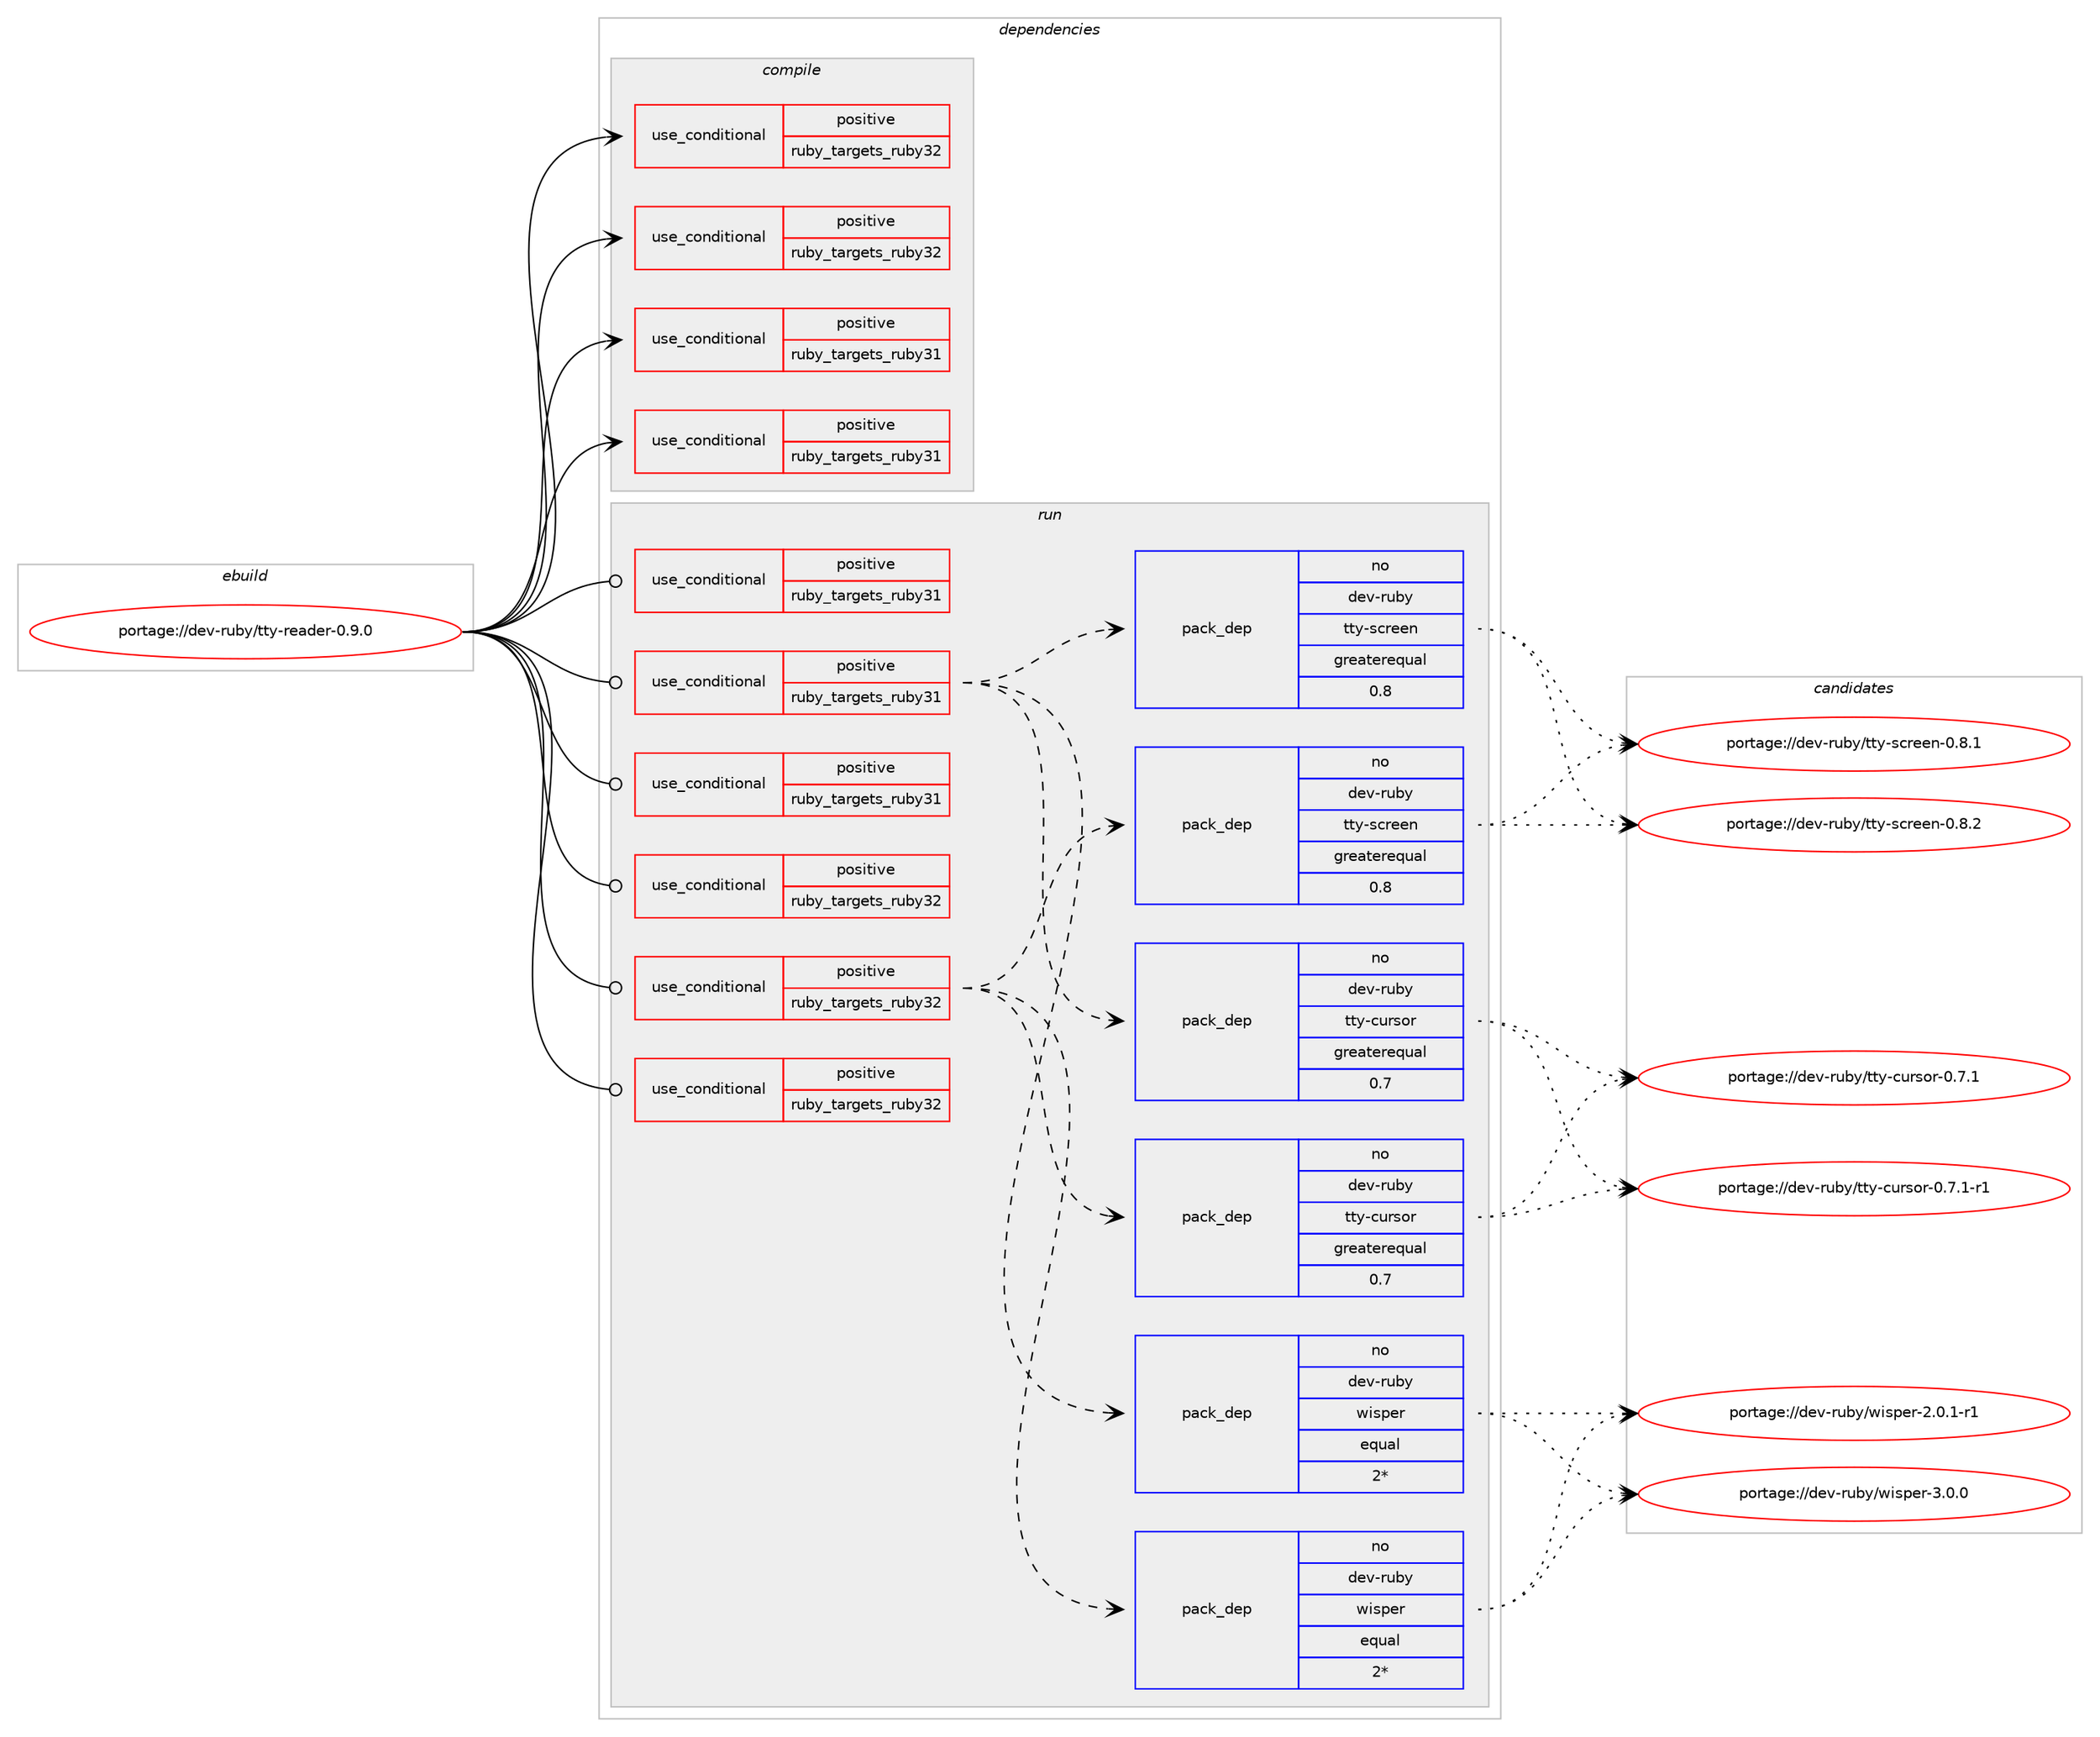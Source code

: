 digraph prolog {

# *************
# Graph options
# *************

newrank=true;
concentrate=true;
compound=true;
graph [rankdir=LR,fontname=Helvetica,fontsize=10,ranksep=1.5];#, ranksep=2.5, nodesep=0.2];
edge  [arrowhead=vee];
node  [fontname=Helvetica,fontsize=10];

# **********
# The ebuild
# **********

subgraph cluster_leftcol {
color=gray;
rank=same;
label=<<i>ebuild</i>>;
id [label="portage://dev-ruby/tty-reader-0.9.0", color=red, width=4, href="../dev-ruby/tty-reader-0.9.0.svg"];
}

# ****************
# The dependencies
# ****************

subgraph cluster_midcol {
color=gray;
label=<<i>dependencies</i>>;
subgraph cluster_compile {
fillcolor="#eeeeee";
style=filled;
label=<<i>compile</i>>;
subgraph cond56720 {
dependency105877 [label=<<TABLE BORDER="0" CELLBORDER="1" CELLSPACING="0" CELLPADDING="4"><TR><TD ROWSPAN="3" CELLPADDING="10">use_conditional</TD></TR><TR><TD>positive</TD></TR><TR><TD>ruby_targets_ruby31</TD></TR></TABLE>>, shape=none, color=red];
# *** BEGIN UNKNOWN DEPENDENCY TYPE (TODO) ***
# dependency105877 -> package_dependency(portage://dev-ruby/tty-reader-0.9.0,install,no,dev-lang,ruby,none,[,,],[slot(3.1)],[])
# *** END UNKNOWN DEPENDENCY TYPE (TODO) ***

}
id:e -> dependency105877:w [weight=20,style="solid",arrowhead="vee"];
subgraph cond56721 {
dependency105878 [label=<<TABLE BORDER="0" CELLBORDER="1" CELLSPACING="0" CELLPADDING="4"><TR><TD ROWSPAN="3" CELLPADDING="10">use_conditional</TD></TR><TR><TD>positive</TD></TR><TR><TD>ruby_targets_ruby31</TD></TR></TABLE>>, shape=none, color=red];
# *** BEGIN UNKNOWN DEPENDENCY TYPE (TODO) ***
# dependency105878 -> package_dependency(portage://dev-ruby/tty-reader-0.9.0,install,no,virtual,rubygems,none,[,,],[],[use(enable(ruby_targets_ruby31),negative)])
# *** END UNKNOWN DEPENDENCY TYPE (TODO) ***

}
id:e -> dependency105878:w [weight=20,style="solid",arrowhead="vee"];
subgraph cond56722 {
dependency105879 [label=<<TABLE BORDER="0" CELLBORDER="1" CELLSPACING="0" CELLPADDING="4"><TR><TD ROWSPAN="3" CELLPADDING="10">use_conditional</TD></TR><TR><TD>positive</TD></TR><TR><TD>ruby_targets_ruby32</TD></TR></TABLE>>, shape=none, color=red];
# *** BEGIN UNKNOWN DEPENDENCY TYPE (TODO) ***
# dependency105879 -> package_dependency(portage://dev-ruby/tty-reader-0.9.0,install,no,dev-lang,ruby,none,[,,],[slot(3.2)],[])
# *** END UNKNOWN DEPENDENCY TYPE (TODO) ***

}
id:e -> dependency105879:w [weight=20,style="solid",arrowhead="vee"];
subgraph cond56723 {
dependency105880 [label=<<TABLE BORDER="0" CELLBORDER="1" CELLSPACING="0" CELLPADDING="4"><TR><TD ROWSPAN="3" CELLPADDING="10">use_conditional</TD></TR><TR><TD>positive</TD></TR><TR><TD>ruby_targets_ruby32</TD></TR></TABLE>>, shape=none, color=red];
# *** BEGIN UNKNOWN DEPENDENCY TYPE (TODO) ***
# dependency105880 -> package_dependency(portage://dev-ruby/tty-reader-0.9.0,install,no,virtual,rubygems,none,[,,],[],[use(enable(ruby_targets_ruby32),negative)])
# *** END UNKNOWN DEPENDENCY TYPE (TODO) ***

}
id:e -> dependency105880:w [weight=20,style="solid",arrowhead="vee"];
}
subgraph cluster_compileandrun {
fillcolor="#eeeeee";
style=filled;
label=<<i>compile and run</i>>;
}
subgraph cluster_run {
fillcolor="#eeeeee";
style=filled;
label=<<i>run</i>>;
subgraph cond56724 {
dependency105881 [label=<<TABLE BORDER="0" CELLBORDER="1" CELLSPACING="0" CELLPADDING="4"><TR><TD ROWSPAN="3" CELLPADDING="10">use_conditional</TD></TR><TR><TD>positive</TD></TR><TR><TD>ruby_targets_ruby31</TD></TR></TABLE>>, shape=none, color=red];
# *** BEGIN UNKNOWN DEPENDENCY TYPE (TODO) ***
# dependency105881 -> package_dependency(portage://dev-ruby/tty-reader-0.9.0,run,no,dev-lang,ruby,none,[,,],[slot(3.1)],[])
# *** END UNKNOWN DEPENDENCY TYPE (TODO) ***

}
id:e -> dependency105881:w [weight=20,style="solid",arrowhead="odot"];
subgraph cond56725 {
dependency105882 [label=<<TABLE BORDER="0" CELLBORDER="1" CELLSPACING="0" CELLPADDING="4"><TR><TD ROWSPAN="3" CELLPADDING="10">use_conditional</TD></TR><TR><TD>positive</TD></TR><TR><TD>ruby_targets_ruby31</TD></TR></TABLE>>, shape=none, color=red];
subgraph pack47785 {
dependency105883 [label=<<TABLE BORDER="0" CELLBORDER="1" CELLSPACING="0" CELLPADDING="4" WIDTH="220"><TR><TD ROWSPAN="6" CELLPADDING="30">pack_dep</TD></TR><TR><TD WIDTH="110">no</TD></TR><TR><TD>dev-ruby</TD></TR><TR><TD>tty-cursor</TD></TR><TR><TD>greaterequal</TD></TR><TR><TD>0.7</TD></TR></TABLE>>, shape=none, color=blue];
}
dependency105882:e -> dependency105883:w [weight=20,style="dashed",arrowhead="vee"];
subgraph pack47786 {
dependency105884 [label=<<TABLE BORDER="0" CELLBORDER="1" CELLSPACING="0" CELLPADDING="4" WIDTH="220"><TR><TD ROWSPAN="6" CELLPADDING="30">pack_dep</TD></TR><TR><TD WIDTH="110">no</TD></TR><TR><TD>dev-ruby</TD></TR><TR><TD>tty-screen</TD></TR><TR><TD>greaterequal</TD></TR><TR><TD>0.8</TD></TR></TABLE>>, shape=none, color=blue];
}
dependency105882:e -> dependency105884:w [weight=20,style="dashed",arrowhead="vee"];
subgraph pack47787 {
dependency105885 [label=<<TABLE BORDER="0" CELLBORDER="1" CELLSPACING="0" CELLPADDING="4" WIDTH="220"><TR><TD ROWSPAN="6" CELLPADDING="30">pack_dep</TD></TR><TR><TD WIDTH="110">no</TD></TR><TR><TD>dev-ruby</TD></TR><TR><TD>wisper</TD></TR><TR><TD>equal</TD></TR><TR><TD>2*</TD></TR></TABLE>>, shape=none, color=blue];
}
dependency105882:e -> dependency105885:w [weight=20,style="dashed",arrowhead="vee"];
}
id:e -> dependency105882:w [weight=20,style="solid",arrowhead="odot"];
subgraph cond56726 {
dependency105886 [label=<<TABLE BORDER="0" CELLBORDER="1" CELLSPACING="0" CELLPADDING="4"><TR><TD ROWSPAN="3" CELLPADDING="10">use_conditional</TD></TR><TR><TD>positive</TD></TR><TR><TD>ruby_targets_ruby31</TD></TR></TABLE>>, shape=none, color=red];
# *** BEGIN UNKNOWN DEPENDENCY TYPE (TODO) ***
# dependency105886 -> package_dependency(portage://dev-ruby/tty-reader-0.9.0,run,no,virtual,rubygems,none,[,,],[],[use(enable(ruby_targets_ruby31),negative)])
# *** END UNKNOWN DEPENDENCY TYPE (TODO) ***

}
id:e -> dependency105886:w [weight=20,style="solid",arrowhead="odot"];
subgraph cond56727 {
dependency105887 [label=<<TABLE BORDER="0" CELLBORDER="1" CELLSPACING="0" CELLPADDING="4"><TR><TD ROWSPAN="3" CELLPADDING="10">use_conditional</TD></TR><TR><TD>positive</TD></TR><TR><TD>ruby_targets_ruby32</TD></TR></TABLE>>, shape=none, color=red];
# *** BEGIN UNKNOWN DEPENDENCY TYPE (TODO) ***
# dependency105887 -> package_dependency(portage://dev-ruby/tty-reader-0.9.0,run,no,dev-lang,ruby,none,[,,],[slot(3.2)],[])
# *** END UNKNOWN DEPENDENCY TYPE (TODO) ***

}
id:e -> dependency105887:w [weight=20,style="solid",arrowhead="odot"];
subgraph cond56728 {
dependency105888 [label=<<TABLE BORDER="0" CELLBORDER="1" CELLSPACING="0" CELLPADDING="4"><TR><TD ROWSPAN="3" CELLPADDING="10">use_conditional</TD></TR><TR><TD>positive</TD></TR><TR><TD>ruby_targets_ruby32</TD></TR></TABLE>>, shape=none, color=red];
subgraph pack47788 {
dependency105889 [label=<<TABLE BORDER="0" CELLBORDER="1" CELLSPACING="0" CELLPADDING="4" WIDTH="220"><TR><TD ROWSPAN="6" CELLPADDING="30">pack_dep</TD></TR><TR><TD WIDTH="110">no</TD></TR><TR><TD>dev-ruby</TD></TR><TR><TD>tty-cursor</TD></TR><TR><TD>greaterequal</TD></TR><TR><TD>0.7</TD></TR></TABLE>>, shape=none, color=blue];
}
dependency105888:e -> dependency105889:w [weight=20,style="dashed",arrowhead="vee"];
subgraph pack47789 {
dependency105890 [label=<<TABLE BORDER="0" CELLBORDER="1" CELLSPACING="0" CELLPADDING="4" WIDTH="220"><TR><TD ROWSPAN="6" CELLPADDING="30">pack_dep</TD></TR><TR><TD WIDTH="110">no</TD></TR><TR><TD>dev-ruby</TD></TR><TR><TD>tty-screen</TD></TR><TR><TD>greaterequal</TD></TR><TR><TD>0.8</TD></TR></TABLE>>, shape=none, color=blue];
}
dependency105888:e -> dependency105890:w [weight=20,style="dashed",arrowhead="vee"];
subgraph pack47790 {
dependency105891 [label=<<TABLE BORDER="0" CELLBORDER="1" CELLSPACING="0" CELLPADDING="4" WIDTH="220"><TR><TD ROWSPAN="6" CELLPADDING="30">pack_dep</TD></TR><TR><TD WIDTH="110">no</TD></TR><TR><TD>dev-ruby</TD></TR><TR><TD>wisper</TD></TR><TR><TD>equal</TD></TR><TR><TD>2*</TD></TR></TABLE>>, shape=none, color=blue];
}
dependency105888:e -> dependency105891:w [weight=20,style="dashed",arrowhead="vee"];
}
id:e -> dependency105888:w [weight=20,style="solid",arrowhead="odot"];
subgraph cond56729 {
dependency105892 [label=<<TABLE BORDER="0" CELLBORDER="1" CELLSPACING="0" CELLPADDING="4"><TR><TD ROWSPAN="3" CELLPADDING="10">use_conditional</TD></TR><TR><TD>positive</TD></TR><TR><TD>ruby_targets_ruby32</TD></TR></TABLE>>, shape=none, color=red];
# *** BEGIN UNKNOWN DEPENDENCY TYPE (TODO) ***
# dependency105892 -> package_dependency(portage://dev-ruby/tty-reader-0.9.0,run,no,virtual,rubygems,none,[,,],[],[use(enable(ruby_targets_ruby32),negative)])
# *** END UNKNOWN DEPENDENCY TYPE (TODO) ***

}
id:e -> dependency105892:w [weight=20,style="solid",arrowhead="odot"];
}
}

# **************
# The candidates
# **************

subgraph cluster_choices {
rank=same;
color=gray;
label=<<i>candidates</i>>;

subgraph choice47785 {
color=black;
nodesep=1;
choice1001011184511411798121471161161214599117114115111114454846554649 [label="portage://dev-ruby/tty-cursor-0.7.1", color=red, width=4,href="../dev-ruby/tty-cursor-0.7.1.svg"];
choice10010111845114117981214711611612145991171141151111144548465546494511449 [label="portage://dev-ruby/tty-cursor-0.7.1-r1", color=red, width=4,href="../dev-ruby/tty-cursor-0.7.1-r1.svg"];
dependency105883:e -> choice1001011184511411798121471161161214599117114115111114454846554649:w [style=dotted,weight="100"];
dependency105883:e -> choice10010111845114117981214711611612145991171141151111144548465546494511449:w [style=dotted,weight="100"];
}
subgraph choice47786 {
color=black;
nodesep=1;
choice1001011184511411798121471161161214511599114101101110454846564649 [label="portage://dev-ruby/tty-screen-0.8.1", color=red, width=4,href="../dev-ruby/tty-screen-0.8.1.svg"];
choice1001011184511411798121471161161214511599114101101110454846564650 [label="portage://dev-ruby/tty-screen-0.8.2", color=red, width=4,href="../dev-ruby/tty-screen-0.8.2.svg"];
dependency105884:e -> choice1001011184511411798121471161161214511599114101101110454846564649:w [style=dotted,weight="100"];
dependency105884:e -> choice1001011184511411798121471161161214511599114101101110454846564650:w [style=dotted,weight="100"];
}
subgraph choice47787 {
color=black;
nodesep=1;
choice1001011184511411798121471191051151121011144550464846494511449 [label="portage://dev-ruby/wisper-2.0.1-r1", color=red, width=4,href="../dev-ruby/wisper-2.0.1-r1.svg"];
choice100101118451141179812147119105115112101114455146484648 [label="portage://dev-ruby/wisper-3.0.0", color=red, width=4,href="../dev-ruby/wisper-3.0.0.svg"];
dependency105885:e -> choice1001011184511411798121471191051151121011144550464846494511449:w [style=dotted,weight="100"];
dependency105885:e -> choice100101118451141179812147119105115112101114455146484648:w [style=dotted,weight="100"];
}
subgraph choice47788 {
color=black;
nodesep=1;
choice1001011184511411798121471161161214599117114115111114454846554649 [label="portage://dev-ruby/tty-cursor-0.7.1", color=red, width=4,href="../dev-ruby/tty-cursor-0.7.1.svg"];
choice10010111845114117981214711611612145991171141151111144548465546494511449 [label="portage://dev-ruby/tty-cursor-0.7.1-r1", color=red, width=4,href="../dev-ruby/tty-cursor-0.7.1-r1.svg"];
dependency105889:e -> choice1001011184511411798121471161161214599117114115111114454846554649:w [style=dotted,weight="100"];
dependency105889:e -> choice10010111845114117981214711611612145991171141151111144548465546494511449:w [style=dotted,weight="100"];
}
subgraph choice47789 {
color=black;
nodesep=1;
choice1001011184511411798121471161161214511599114101101110454846564649 [label="portage://dev-ruby/tty-screen-0.8.1", color=red, width=4,href="../dev-ruby/tty-screen-0.8.1.svg"];
choice1001011184511411798121471161161214511599114101101110454846564650 [label="portage://dev-ruby/tty-screen-0.8.2", color=red, width=4,href="../dev-ruby/tty-screen-0.8.2.svg"];
dependency105890:e -> choice1001011184511411798121471161161214511599114101101110454846564649:w [style=dotted,weight="100"];
dependency105890:e -> choice1001011184511411798121471161161214511599114101101110454846564650:w [style=dotted,weight="100"];
}
subgraph choice47790 {
color=black;
nodesep=1;
choice1001011184511411798121471191051151121011144550464846494511449 [label="portage://dev-ruby/wisper-2.0.1-r1", color=red, width=4,href="../dev-ruby/wisper-2.0.1-r1.svg"];
choice100101118451141179812147119105115112101114455146484648 [label="portage://dev-ruby/wisper-3.0.0", color=red, width=4,href="../dev-ruby/wisper-3.0.0.svg"];
dependency105891:e -> choice1001011184511411798121471191051151121011144550464846494511449:w [style=dotted,weight="100"];
dependency105891:e -> choice100101118451141179812147119105115112101114455146484648:w [style=dotted,weight="100"];
}
}

}
